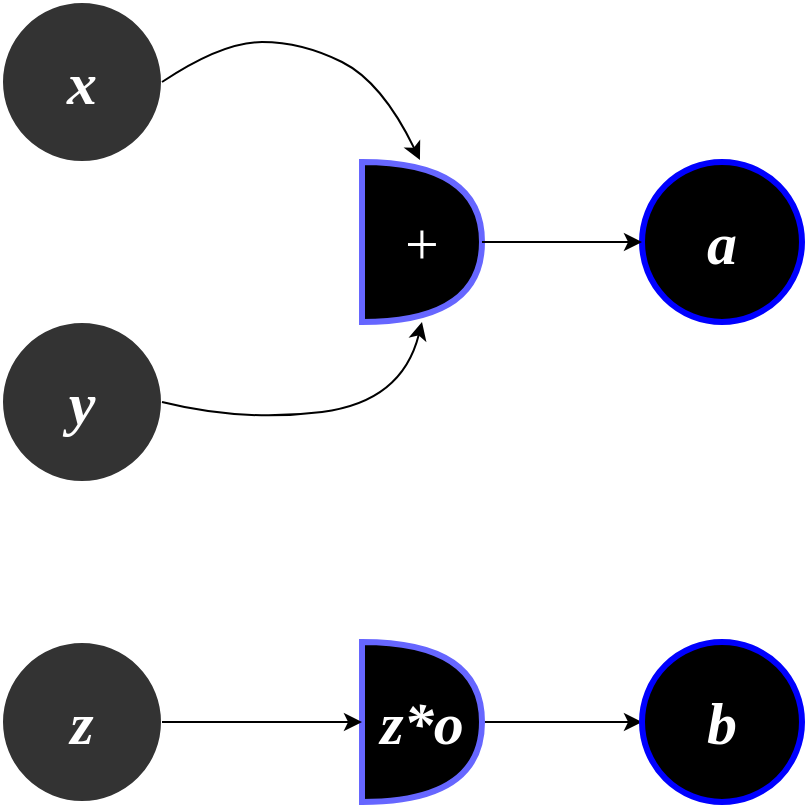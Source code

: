 <mxfile version="24.7.16">
  <diagram name="Page-1" id="Hhz-mPBU3fq4oi2SlDRV">
    <mxGraphModel dx="871" dy="592" grid="1" gridSize="10" guides="1" tooltips="1" connect="1" arrows="1" fold="1" page="1" pageScale="1" pageWidth="850" pageHeight="1100" math="0" shadow="0">
      <root>
        <mxCell id="0" />
        <mxCell id="1" parent="0" />
        <mxCell id="ClbY8FNFIf9lW31lGv9h-2" value="&lt;font face=&quot;Lucida Console&quot; size=&quot;1&quot;&gt;&lt;b&gt;&lt;i style=&quot;font-size: 30px;&quot;&gt;x&lt;/i&gt;&lt;/b&gt;&lt;/font&gt;" style="ellipse;whiteSpace=wrap;html=1;aspect=fixed;strokeColor=#FFFFFF;fillColor=#333333;fontColor=#FFFFFF;" vertex="1" parent="1">
          <mxGeometry x="240" y="240" width="80" height="80" as="geometry" />
        </mxCell>
        <mxCell id="ClbY8FNFIf9lW31lGv9h-3" value="&lt;font face=&quot;Lucida Console&quot; size=&quot;1&quot;&gt;&lt;b&gt;&lt;i style=&quot;font-size: 30px;&quot;&gt;y&lt;/i&gt;&lt;/b&gt;&lt;/font&gt;" style="ellipse;whiteSpace=wrap;html=1;aspect=fixed;strokeColor=#FFFFFF;fillColor=#333333;fontColor=#FFFFFF;" vertex="1" parent="1">
          <mxGeometry x="240" y="400" width="80" height="80" as="geometry" />
        </mxCell>
        <mxCell id="ClbY8FNFIf9lW31lGv9h-4" value="&lt;font face=&quot;Lucida Console&quot; style=&quot;font-size: 30px;&quot;&gt;+&lt;/font&gt;" style="shape=or;whiteSpace=wrap;html=1;strokeColor=#6666FF;strokeWidth=3;fillColor=#000000;fontColor=#FFFFFF;" vertex="1" parent="1">
          <mxGeometry x="420" y="320" width="60" height="80" as="geometry" />
        </mxCell>
        <mxCell id="ClbY8FNFIf9lW31lGv9h-7" value="" style="curved=1;endArrow=classic;html=1;rounded=0;exitX=1;exitY=0.5;exitDx=0;exitDy=0;entryX=0.483;entryY=-0.012;entryDx=0;entryDy=0;entryPerimeter=0;" edge="1" parent="1" source="ClbY8FNFIf9lW31lGv9h-2" target="ClbY8FNFIf9lW31lGv9h-4">
          <mxGeometry width="50" height="50" relative="1" as="geometry">
            <mxPoint x="350" y="270" as="sourcePoint" />
            <mxPoint x="400" y="220" as="targetPoint" />
            <Array as="points">
              <mxPoint x="350" y="260" />
              <mxPoint x="390" y="260" />
              <mxPoint x="430" y="280" />
            </Array>
          </mxGeometry>
        </mxCell>
        <mxCell id="ClbY8FNFIf9lW31lGv9h-8" value="" style="curved=1;endArrow=classic;html=1;rounded=0;exitX=1;exitY=0.5;exitDx=0;exitDy=0;entryX=0.5;entryY=1;entryDx=0;entryDy=0;entryPerimeter=0;" edge="1" parent="1" source="ClbY8FNFIf9lW31lGv9h-3" target="ClbY8FNFIf9lW31lGv9h-4">
          <mxGeometry width="50" height="50" relative="1" as="geometry">
            <mxPoint x="330" y="450" as="sourcePoint" />
            <mxPoint x="459" y="489" as="targetPoint" />
            <Array as="points">
              <mxPoint x="360" y="450" />
              <mxPoint x="440" y="440" />
            </Array>
          </mxGeometry>
        </mxCell>
        <mxCell id="ClbY8FNFIf9lW31lGv9h-9" value="&lt;font face=&quot;Lucida Console&quot; size=&quot;1&quot;&gt;&lt;b&gt;&lt;i style=&quot;font-size: 30px;&quot;&gt;a&lt;/i&gt;&lt;/b&gt;&lt;/font&gt;" style="ellipse;whiteSpace=wrap;html=1;aspect=fixed;fontColor=#FFFFFF;strokeColor=#0000FF;strokeWidth=3;fillColor=#000000;" vertex="1" parent="1">
          <mxGeometry x="560" y="320" width="80" height="80" as="geometry" />
        </mxCell>
        <mxCell id="ClbY8FNFIf9lW31lGv9h-10" value="" style="endArrow=classic;html=1;rounded=0;exitX=1;exitY=0.5;exitDx=0;exitDy=0;exitPerimeter=0;entryX=0;entryY=0.5;entryDx=0;entryDy=0;" edge="1" parent="1" source="ClbY8FNFIf9lW31lGv9h-4" target="ClbY8FNFIf9lW31lGv9h-9">
          <mxGeometry width="50" height="50" relative="1" as="geometry">
            <mxPoint x="400" y="330" as="sourcePoint" />
            <mxPoint x="450" y="280" as="targetPoint" />
          </mxGeometry>
        </mxCell>
        <mxCell id="ClbY8FNFIf9lW31lGv9h-11" value="&lt;font face=&quot;Lucida Console&quot; size=&quot;1&quot;&gt;&lt;b&gt;&lt;i style=&quot;font-size: 30px;&quot;&gt;z&lt;/i&gt;&lt;/b&gt;&lt;/font&gt;" style="ellipse;whiteSpace=wrap;html=1;aspect=fixed;strokeColor=#FFFFFF;fillColor=#333333;fontColor=#FFFFFF;" vertex="1" parent="1">
          <mxGeometry x="240" y="560" width="80" height="80" as="geometry" />
        </mxCell>
        <mxCell id="ClbY8FNFIf9lW31lGv9h-17" style="edgeStyle=orthogonalEdgeStyle;rounded=0;orthogonalLoop=1;jettySize=auto;html=1;exitX=1;exitY=0.5;exitDx=0;exitDy=0;exitPerimeter=0;entryX=0;entryY=0.5;entryDx=0;entryDy=0;" edge="1" parent="1" source="ClbY8FNFIf9lW31lGv9h-13" target="ClbY8FNFIf9lW31lGv9h-16">
          <mxGeometry relative="1" as="geometry" />
        </mxCell>
        <mxCell id="ClbY8FNFIf9lW31lGv9h-13" value="&lt;b style=&quot;caret-color: rgb(0, 0, 0); font-family: &amp;quot;Lucida Console&amp;quot;; font-size: 30px;&quot;&gt;&lt;i&gt;z*o&lt;/i&gt;&lt;/b&gt;" style="shape=or;whiteSpace=wrap;html=1;strokeColor=#6666FF;strokeWidth=3;fillColor=#000000;fontColor=#FFFFFF;" vertex="1" parent="1">
          <mxGeometry x="420" y="560" width="60" height="80" as="geometry" />
        </mxCell>
        <mxCell id="ClbY8FNFIf9lW31lGv9h-15" style="edgeStyle=orthogonalEdgeStyle;rounded=0;orthogonalLoop=1;jettySize=auto;html=1;exitX=1;exitY=0.5;exitDx=0;exitDy=0;entryX=0;entryY=0.5;entryDx=0;entryDy=0;entryPerimeter=0;" edge="1" parent="1" source="ClbY8FNFIf9lW31lGv9h-11" target="ClbY8FNFIf9lW31lGv9h-13">
          <mxGeometry relative="1" as="geometry" />
        </mxCell>
        <mxCell id="ClbY8FNFIf9lW31lGv9h-16" value="&lt;font face=&quot;Lucida Console&quot; size=&quot;1&quot;&gt;&lt;b&gt;&lt;i style=&quot;font-size: 30px;&quot;&gt;b&lt;/i&gt;&lt;/b&gt;&lt;/font&gt;" style="ellipse;whiteSpace=wrap;html=1;aspect=fixed;fontColor=#FFFFFF;strokeColor=#0000FF;strokeWidth=3;fillColor=#000000;" vertex="1" parent="1">
          <mxGeometry x="560" y="560" width="80" height="80" as="geometry" />
        </mxCell>
      </root>
    </mxGraphModel>
  </diagram>
</mxfile>
